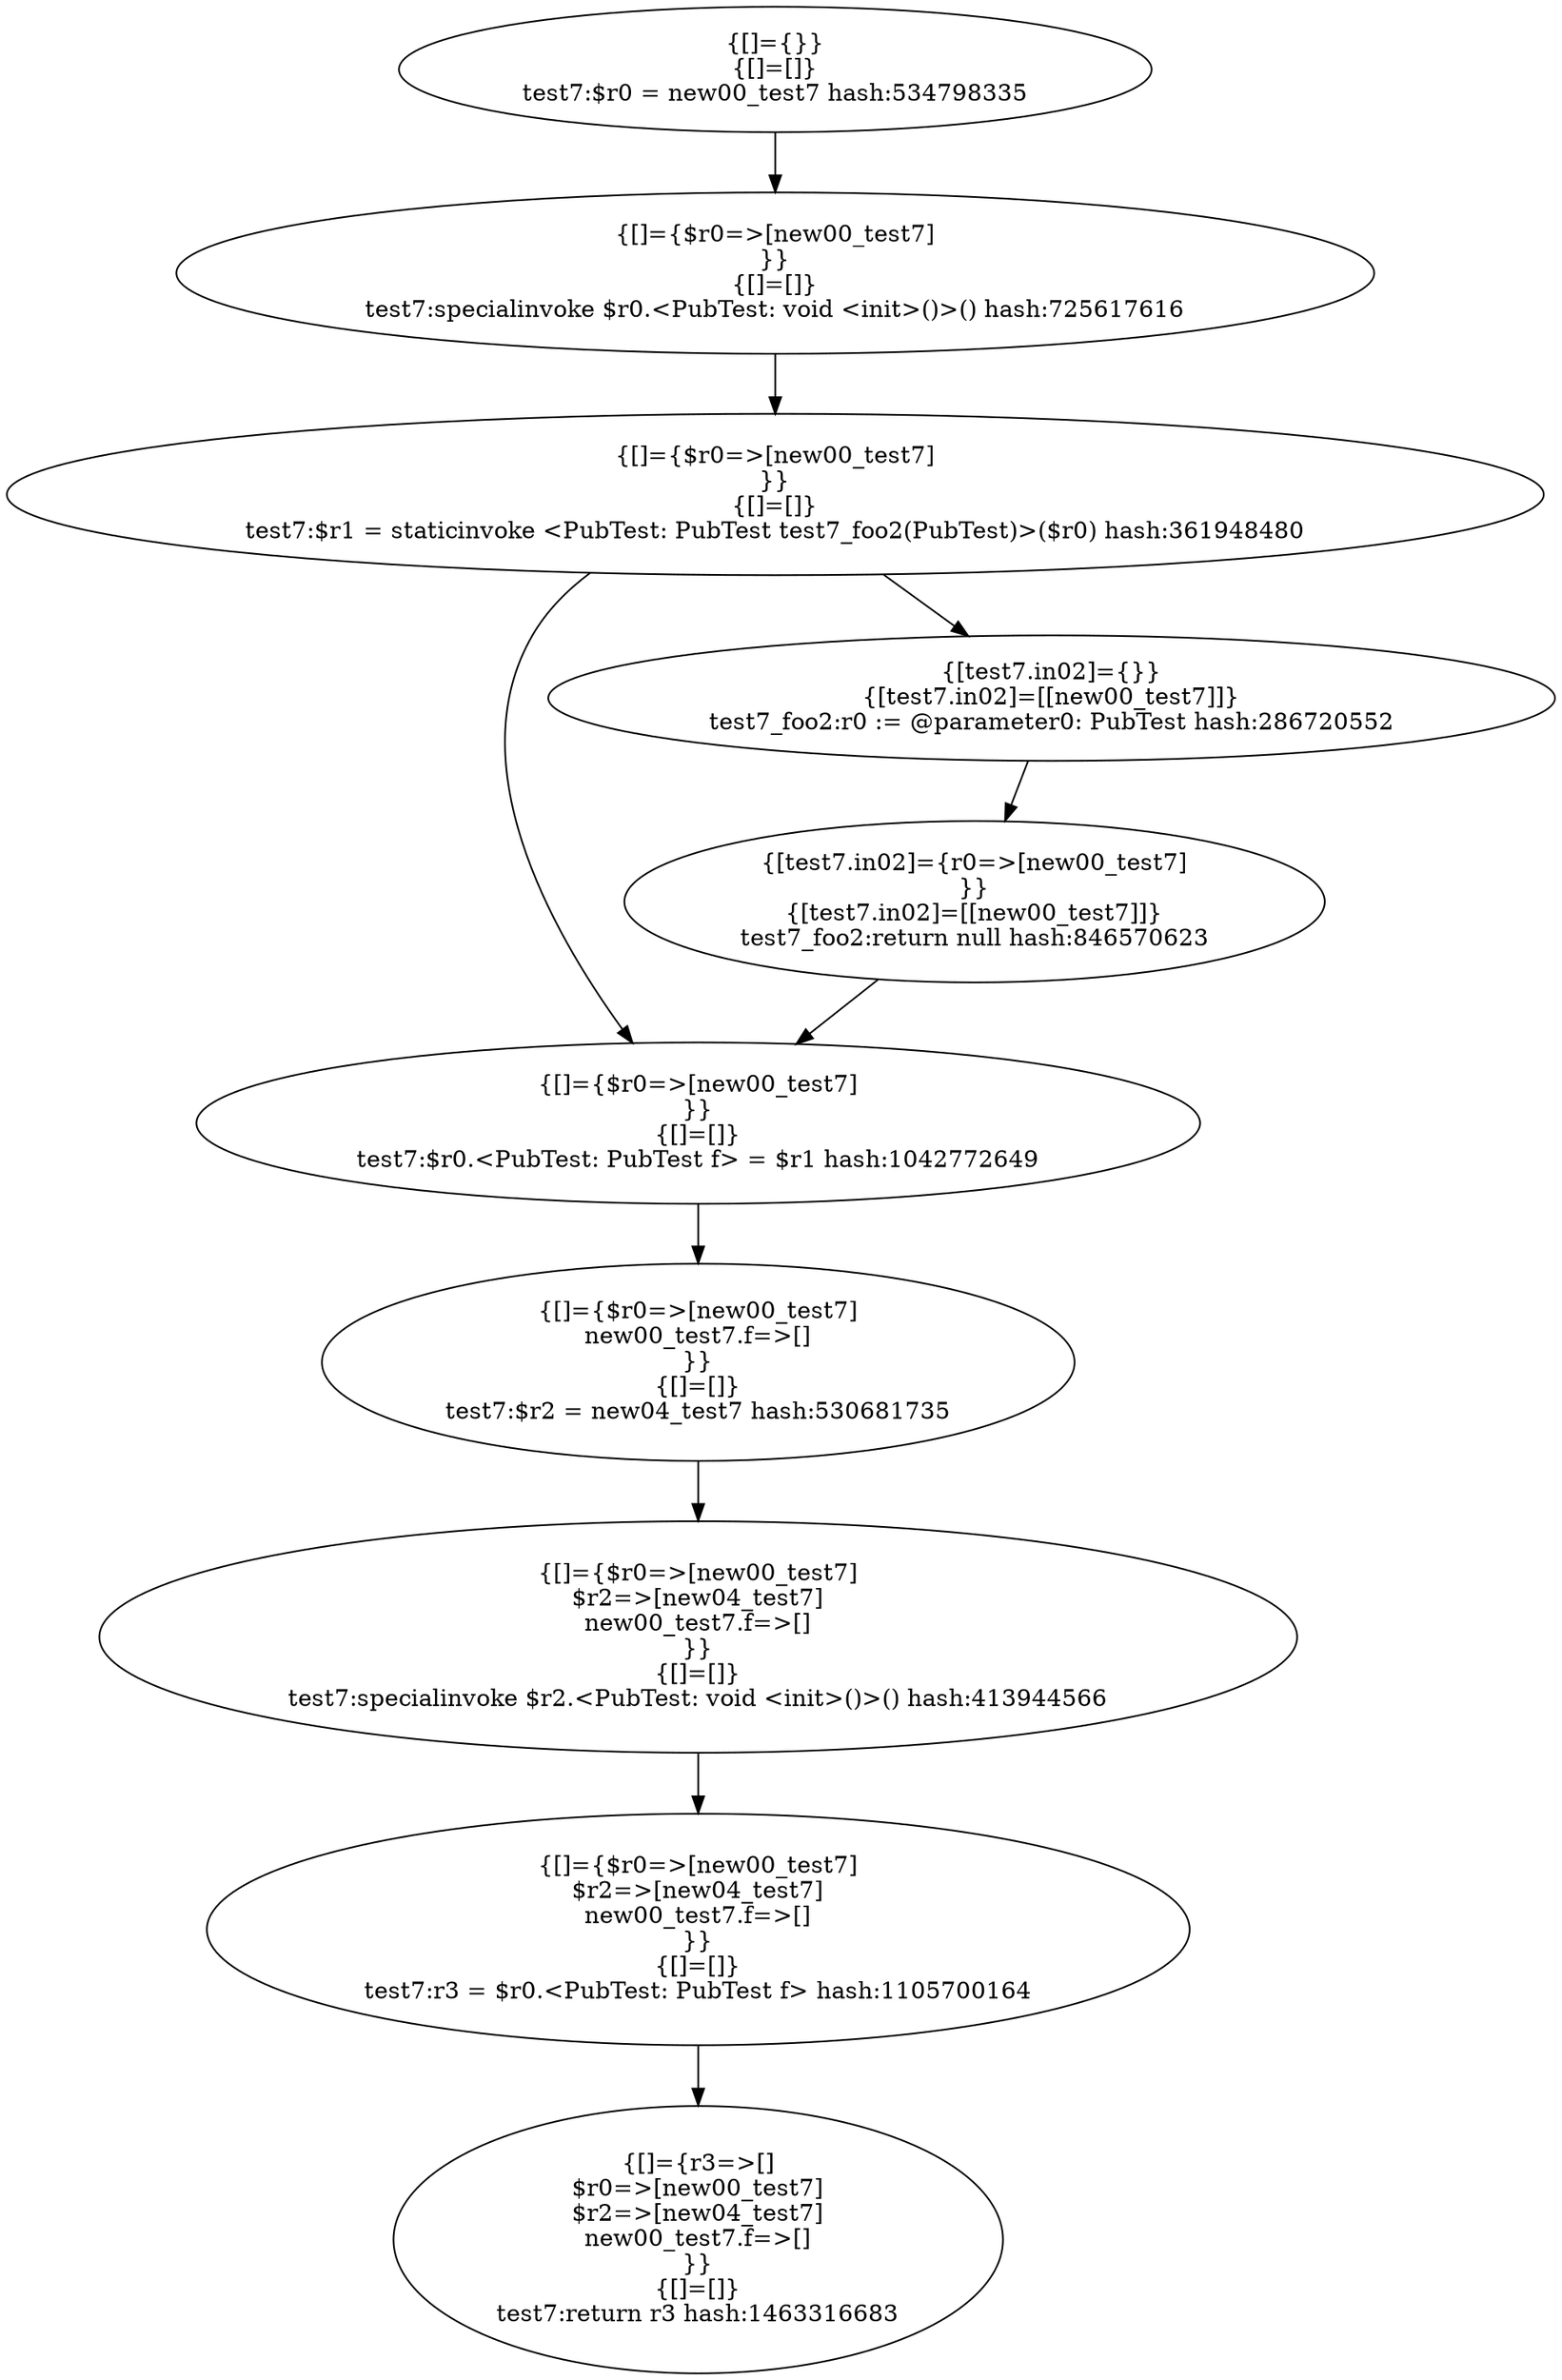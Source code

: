 digraph "./target1-pub/PubTest.test7" {
    "{[]={}}
{[]=[]}
test7:$r0 = new00_test7 hash:534798335";
    "{[]={$r0=>[new00_test7]
}}
{[]=[]}
test7:specialinvoke $r0.<PubTest: void <init>()>() hash:725617616";
    "{[]={$r0=>[new00_test7]
}}
{[]=[]}
test7:$r1 = staticinvoke <PubTest: PubTest test7_foo2(PubTest)>($r0) hash:361948480";
    "{[]={$r0=>[new00_test7]
}}
{[]=[]}
test7:$r0.<PubTest: PubTest f> = $r1 hash:1042772649";
    "{[]={$r0=>[new00_test7]
new00_test7.f=>[]
}}
{[]=[]}
test7:$r2 = new04_test7 hash:530681735";
    "{[]={$r0=>[new00_test7]
$r2=>[new04_test7]
new00_test7.f=>[]
}}
{[]=[]}
test7:specialinvoke $r2.<PubTest: void <init>()>() hash:413944566";
    "{[]={$r0=>[new00_test7]
$r2=>[new04_test7]
new00_test7.f=>[]
}}
{[]=[]}
test7:r3 = $r0.<PubTest: PubTest f> hash:1105700164";
    "{[]={r3=>[]
$r0=>[new00_test7]
$r2=>[new04_test7]
new00_test7.f=>[]
}}
{[]=[]}
test7:return r3 hash:1463316683";
    "{[test7.in02]={}}
{[test7.in02]=[[new00_test7]]}
test7_foo2:r0 := @parameter0: PubTest hash:286720552";
    "{[test7.in02]={r0=>[new00_test7]
}}
{[test7.in02]=[[new00_test7]]}
test7_foo2:return null hash:846570623";
    "{[]={}}
{[]=[]}
test7:$r0 = new00_test7 hash:534798335"->"{[]={$r0=>[new00_test7]
}}
{[]=[]}
test7:specialinvoke $r0.<PubTest: void <init>()>() hash:725617616";
    "{[]={$r0=>[new00_test7]
}}
{[]=[]}
test7:specialinvoke $r0.<PubTest: void <init>()>() hash:725617616"->"{[]={$r0=>[new00_test7]
}}
{[]=[]}
test7:$r1 = staticinvoke <PubTest: PubTest test7_foo2(PubTest)>($r0) hash:361948480";
    "{[]={$r0=>[new00_test7]
}}
{[]=[]}
test7:$r1 = staticinvoke <PubTest: PubTest test7_foo2(PubTest)>($r0) hash:361948480"->"{[]={$r0=>[new00_test7]
}}
{[]=[]}
test7:$r0.<PubTest: PubTest f> = $r1 hash:1042772649";
    "{[]={$r0=>[new00_test7]
}}
{[]=[]}
test7:$r1 = staticinvoke <PubTest: PubTest test7_foo2(PubTest)>($r0) hash:361948480"->"{[test7.in02]={}}
{[test7.in02]=[[new00_test7]]}
test7_foo2:r0 := @parameter0: PubTest hash:286720552";
    "{[]={$r0=>[new00_test7]
}}
{[]=[]}
test7:$r0.<PubTest: PubTest f> = $r1 hash:1042772649"->"{[]={$r0=>[new00_test7]
new00_test7.f=>[]
}}
{[]=[]}
test7:$r2 = new04_test7 hash:530681735";
    "{[]={$r0=>[new00_test7]
new00_test7.f=>[]
}}
{[]=[]}
test7:$r2 = new04_test7 hash:530681735"->"{[]={$r0=>[new00_test7]
$r2=>[new04_test7]
new00_test7.f=>[]
}}
{[]=[]}
test7:specialinvoke $r2.<PubTest: void <init>()>() hash:413944566";
    "{[]={$r0=>[new00_test7]
$r2=>[new04_test7]
new00_test7.f=>[]
}}
{[]=[]}
test7:specialinvoke $r2.<PubTest: void <init>()>() hash:413944566"->"{[]={$r0=>[new00_test7]
$r2=>[new04_test7]
new00_test7.f=>[]
}}
{[]=[]}
test7:r3 = $r0.<PubTest: PubTest f> hash:1105700164";
    "{[]={$r0=>[new00_test7]
$r2=>[new04_test7]
new00_test7.f=>[]
}}
{[]=[]}
test7:r3 = $r0.<PubTest: PubTest f> hash:1105700164"->"{[]={r3=>[]
$r0=>[new00_test7]
$r2=>[new04_test7]
new00_test7.f=>[]
}}
{[]=[]}
test7:return r3 hash:1463316683";
    "{[test7.in02]={}}
{[test7.in02]=[[new00_test7]]}
test7_foo2:r0 := @parameter0: PubTest hash:286720552"->"{[test7.in02]={r0=>[new00_test7]
}}
{[test7.in02]=[[new00_test7]]}
test7_foo2:return null hash:846570623";
    "{[test7.in02]={r0=>[new00_test7]
}}
{[test7.in02]=[[new00_test7]]}
test7_foo2:return null hash:846570623"->"{[]={$r0=>[new00_test7]
}}
{[]=[]}
test7:$r0.<PubTest: PubTest f> = $r1 hash:1042772649";
}
